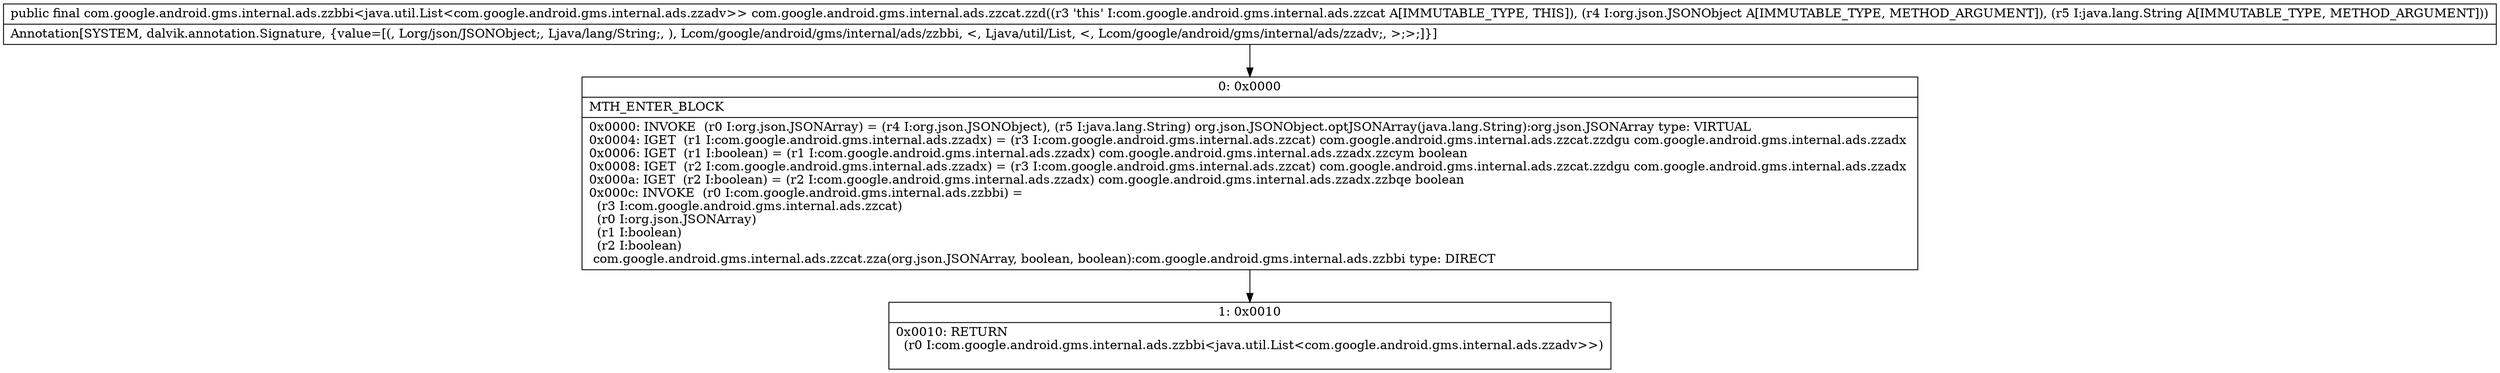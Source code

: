 digraph "CFG forcom.google.android.gms.internal.ads.zzcat.zzd(Lorg\/json\/JSONObject;Ljava\/lang\/String;)Lcom\/google\/android\/gms\/internal\/ads\/zzbbi;" {
Node_0 [shape=record,label="{0\:\ 0x0000|MTH_ENTER_BLOCK\l|0x0000: INVOKE  (r0 I:org.json.JSONArray) = (r4 I:org.json.JSONObject), (r5 I:java.lang.String) org.json.JSONObject.optJSONArray(java.lang.String):org.json.JSONArray type: VIRTUAL \l0x0004: IGET  (r1 I:com.google.android.gms.internal.ads.zzadx) = (r3 I:com.google.android.gms.internal.ads.zzcat) com.google.android.gms.internal.ads.zzcat.zzdgu com.google.android.gms.internal.ads.zzadx \l0x0006: IGET  (r1 I:boolean) = (r1 I:com.google.android.gms.internal.ads.zzadx) com.google.android.gms.internal.ads.zzadx.zzcym boolean \l0x0008: IGET  (r2 I:com.google.android.gms.internal.ads.zzadx) = (r3 I:com.google.android.gms.internal.ads.zzcat) com.google.android.gms.internal.ads.zzcat.zzdgu com.google.android.gms.internal.ads.zzadx \l0x000a: IGET  (r2 I:boolean) = (r2 I:com.google.android.gms.internal.ads.zzadx) com.google.android.gms.internal.ads.zzadx.zzbqe boolean \l0x000c: INVOKE  (r0 I:com.google.android.gms.internal.ads.zzbbi) = \l  (r3 I:com.google.android.gms.internal.ads.zzcat)\l  (r0 I:org.json.JSONArray)\l  (r1 I:boolean)\l  (r2 I:boolean)\l com.google.android.gms.internal.ads.zzcat.zza(org.json.JSONArray, boolean, boolean):com.google.android.gms.internal.ads.zzbbi type: DIRECT \l}"];
Node_1 [shape=record,label="{1\:\ 0x0010|0x0010: RETURN  \l  (r0 I:com.google.android.gms.internal.ads.zzbbi\<java.util.List\<com.google.android.gms.internal.ads.zzadv\>\>)\l \l}"];
MethodNode[shape=record,label="{public final com.google.android.gms.internal.ads.zzbbi\<java.util.List\<com.google.android.gms.internal.ads.zzadv\>\> com.google.android.gms.internal.ads.zzcat.zzd((r3 'this' I:com.google.android.gms.internal.ads.zzcat A[IMMUTABLE_TYPE, THIS]), (r4 I:org.json.JSONObject A[IMMUTABLE_TYPE, METHOD_ARGUMENT]), (r5 I:java.lang.String A[IMMUTABLE_TYPE, METHOD_ARGUMENT]))  | Annotation[SYSTEM, dalvik.annotation.Signature, \{value=[(, Lorg\/json\/JSONObject;, Ljava\/lang\/String;, ), Lcom\/google\/android\/gms\/internal\/ads\/zzbbi, \<, Ljava\/util\/List, \<, Lcom\/google\/android\/gms\/internal\/ads\/zzadv;, \>;\>;]\}]\l}"];
MethodNode -> Node_0;
Node_0 -> Node_1;
}

